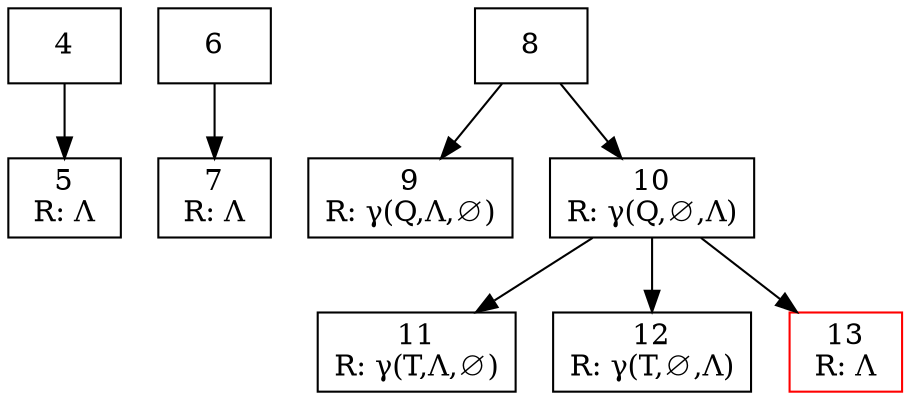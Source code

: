 digraph {
    node[shape=rect]
    4[label="4\n"]
    5[label="5\nR: Λ"]
    6[label="6\n"]
    7[label="7\nR: Λ"]
    8[label="8\n"]
    9[label="9\nR: γ(Q,Λ,∅)"]
    10[label="10\nR: γ(Q,∅,Λ)"]
    11[label="11\nR: γ(T,Λ,∅)"]
    12[label="12\nR: γ(T,∅,Λ)"]
    13[label="13\nR: Λ",color="red"]
    4->5
    6->7
    8->9
    8->10
    10->11
    10->12
    10->13
}
